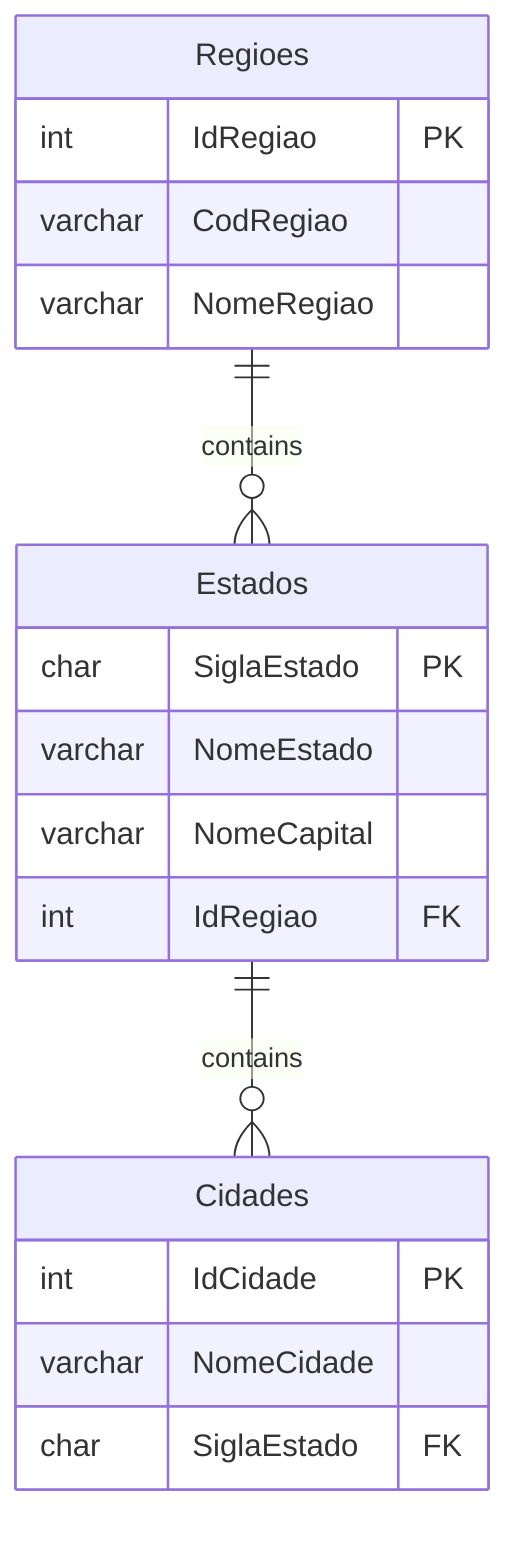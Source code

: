 erDiagram
    Regioes {
        int IdRegiao PK
        varchar CodRegiao
        varchar NomeRegiao
    }

    Estados {
        char SiglaEstado PK
        varchar NomeEstado
        varchar NomeCapital
        int IdRegiao FK
    }

    Cidades {
        int IdCidade PK
        varchar NomeCidade
        char SiglaEstado FK
    }

    Regioes ||--o{ Estados: contains
    Estados ||--o{ Cidades: contains